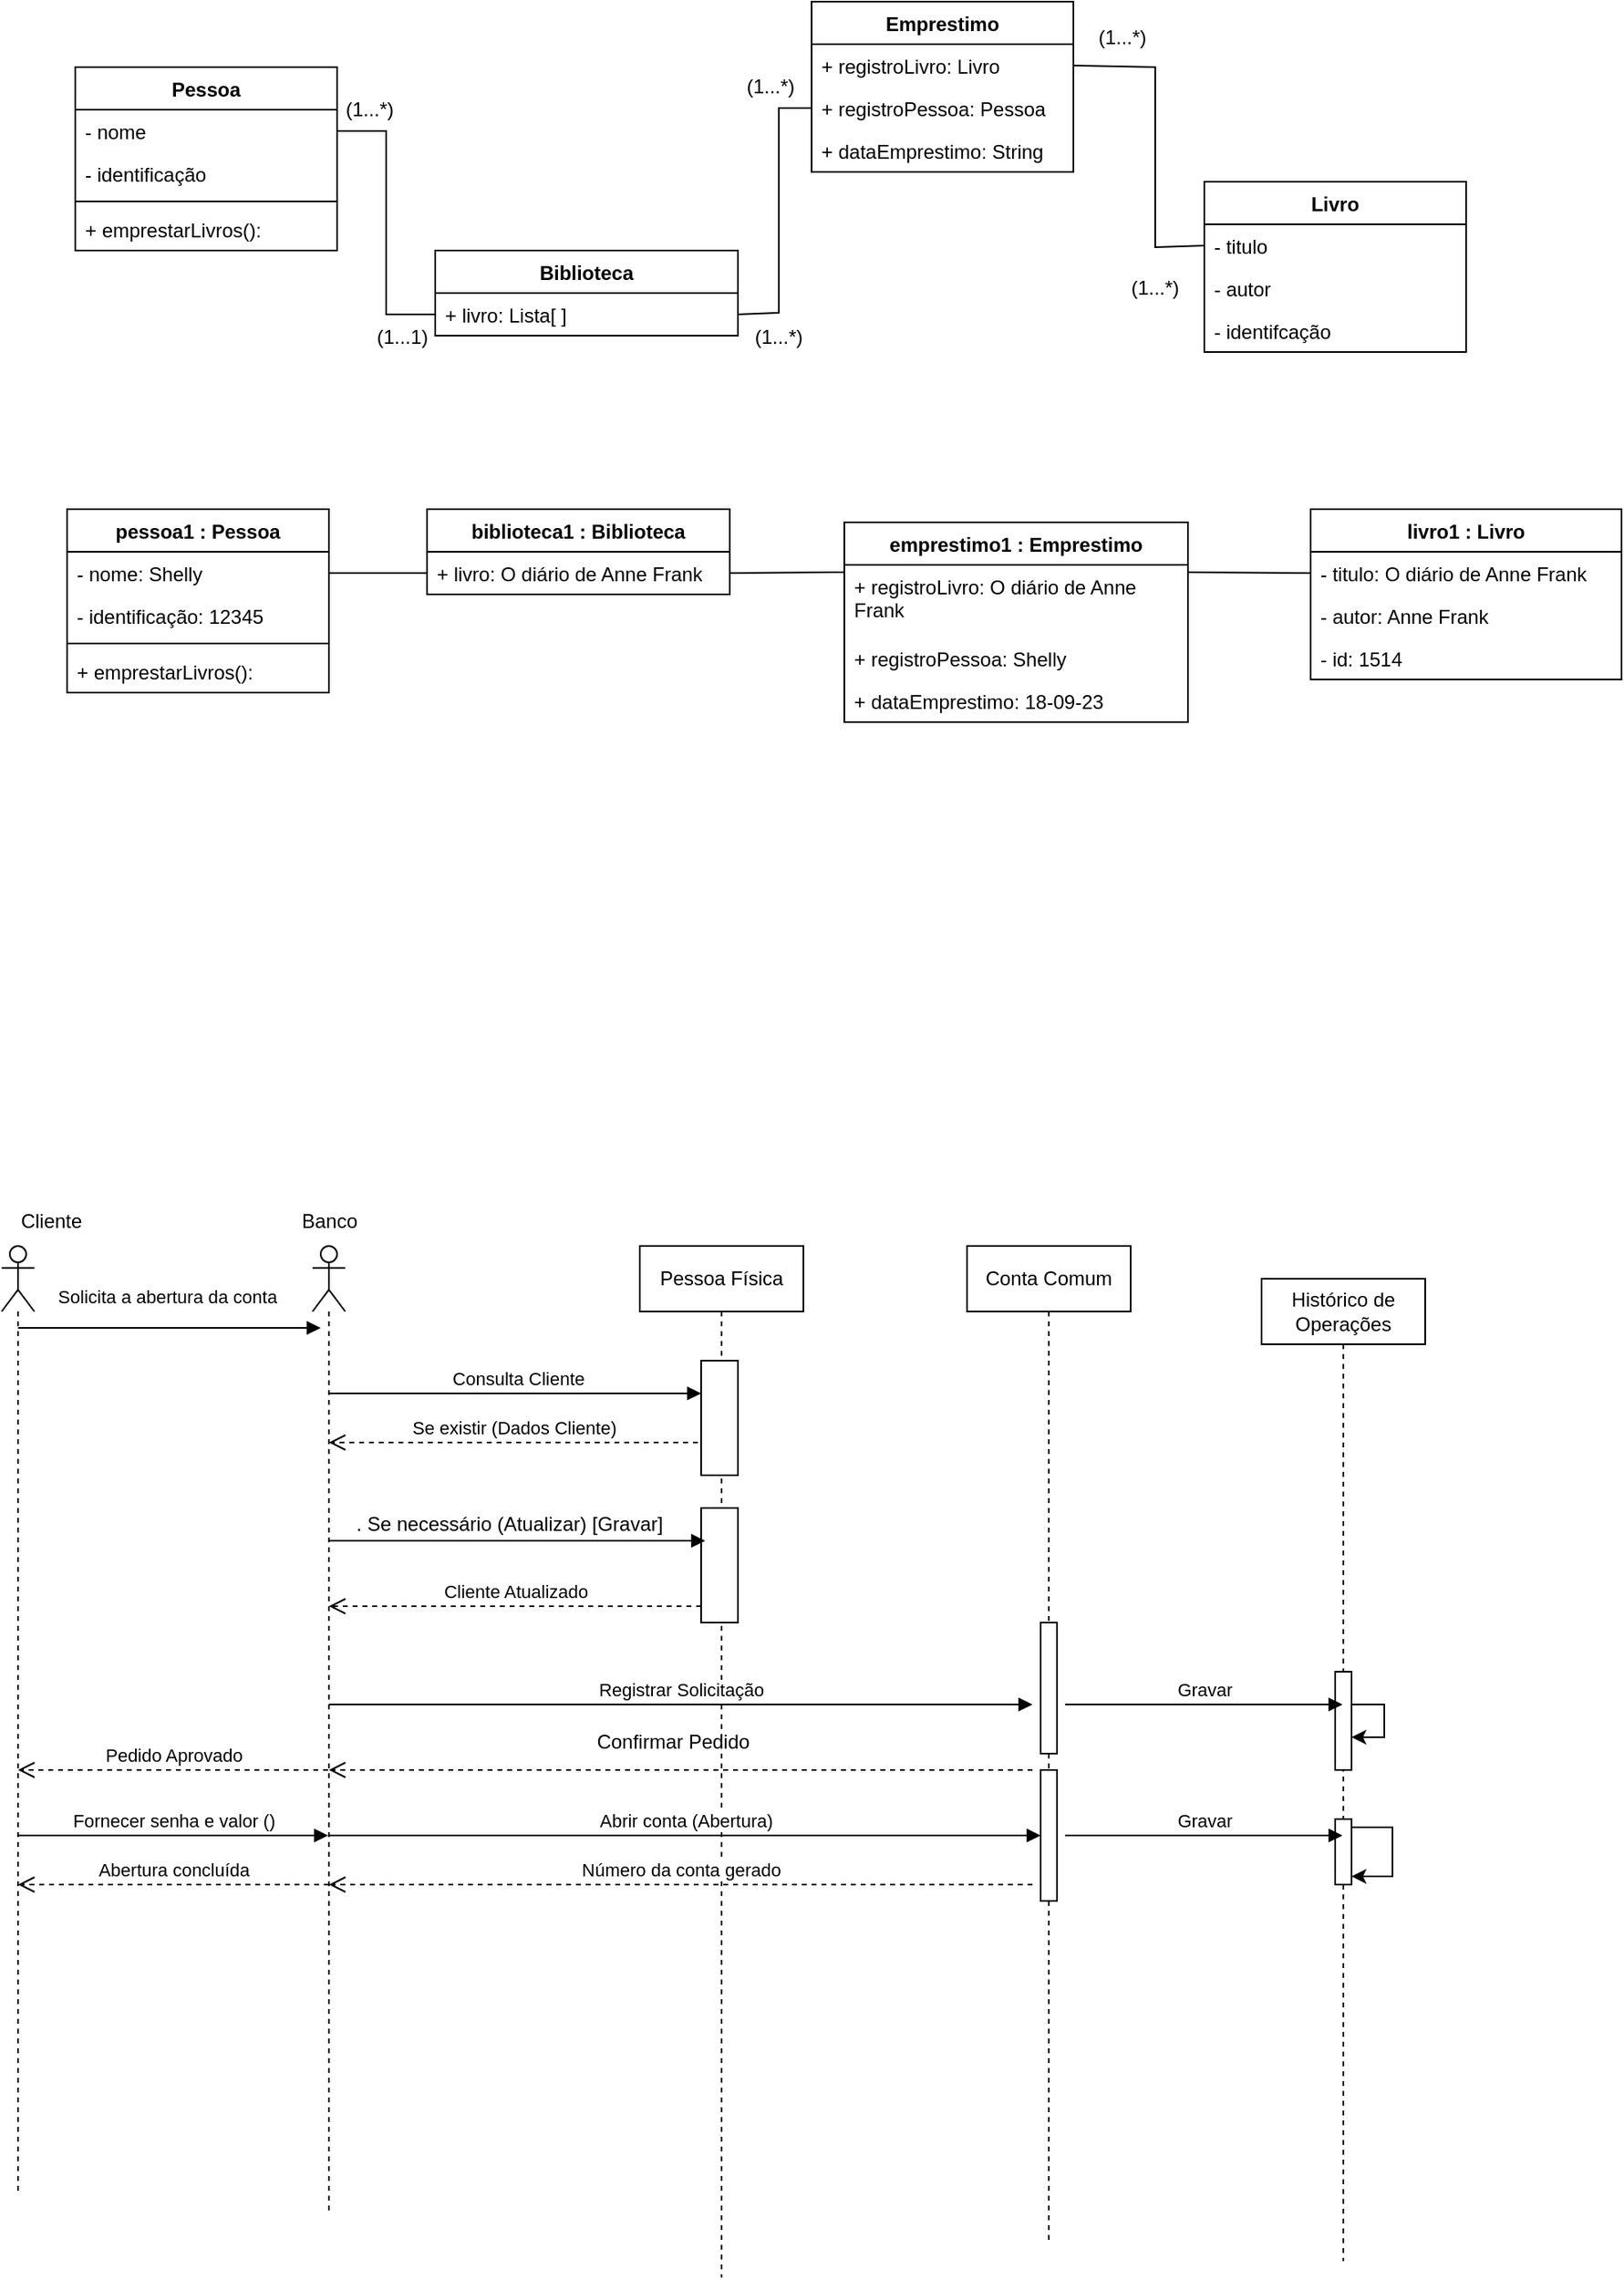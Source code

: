 <mxfile version="21.7.2" type="github">
  <diagram name="Page-1" id="2YBvvXClWsGukQMizWep">
    <mxGraphModel dx="1500" dy="1927" grid="1" gridSize="10" guides="1" tooltips="1" connect="1" arrows="1" fold="1" page="1" pageScale="1" pageWidth="850" pageHeight="1100" math="0" shadow="0">
      <root>
        <mxCell id="0" />
        <mxCell id="1" parent="0" />
        <mxCell id="n03E6yYdjvNQgH4y66OZ-6" value="" style="shape=umlLifeline;perimeter=lifelinePerimeter;whiteSpace=wrap;html=1;container=1;dropTarget=0;collapsible=0;recursiveResize=0;outlineConnect=0;portConstraint=eastwest;newEdgeStyle={&quot;curved&quot;:0,&quot;rounded&quot;:0};participant=umlActor;" vertex="1" parent="1">
          <mxGeometry x="80" y="240" width="20" height="580" as="geometry" />
        </mxCell>
        <mxCell id="n03E6yYdjvNQgH4y66OZ-8" value="Cliente" style="text;html=1;align=center;verticalAlign=middle;resizable=0;points=[];autosize=1;strokeColor=none;fillColor=none;" vertex="1" parent="1">
          <mxGeometry x="80" y="210" width="60" height="30" as="geometry" />
        </mxCell>
        <mxCell id="n03E6yYdjvNQgH4y66OZ-9" value="" style="shape=umlLifeline;perimeter=lifelinePerimeter;whiteSpace=wrap;html=1;container=1;dropTarget=0;collapsible=0;recursiveResize=0;outlineConnect=0;portConstraint=eastwest;newEdgeStyle={&quot;curved&quot;:0,&quot;rounded&quot;:0};participant=umlActor;" vertex="1" parent="1">
          <mxGeometry x="270" y="240" width="20" height="590" as="geometry" />
        </mxCell>
        <mxCell id="n03E6yYdjvNQgH4y66OZ-11" value="Banco" style="text;html=1;align=center;verticalAlign=middle;resizable=0;points=[];autosize=1;strokeColor=none;fillColor=none;" vertex="1" parent="1">
          <mxGeometry x="250" y="210" width="60" height="30" as="geometry" />
        </mxCell>
        <mxCell id="n03E6yYdjvNQgH4y66OZ-15" value="Solicita a abertura da conta" style="html=1;verticalAlign=bottom;endArrow=block;curved=0;rounded=0;" edge="1" parent="1">
          <mxGeometry x="0.075" y="10" width="80" relative="1" as="geometry">
            <mxPoint x="110.5" y="290" as="sourcePoint" />
            <mxPoint x="275" y="290" as="targetPoint" />
            <Array as="points">
              <mxPoint x="90" y="290" />
              <mxPoint x="190.5" y="290" />
            </Array>
            <mxPoint x="1" as="offset" />
          </mxGeometry>
        </mxCell>
        <mxCell id="n03E6yYdjvNQgH4y66OZ-20" value="&amp;nbsp;Consulta Cliente" style="html=1;verticalAlign=bottom;endArrow=block;curved=0;rounded=0;" edge="1" parent="1" target="n03E6yYdjvNQgH4y66OZ-24">
          <mxGeometry width="80" relative="1" as="geometry">
            <mxPoint x="280" y="330" as="sourcePoint" />
            <mxPoint x="440" y="330" as="targetPoint" />
            <Array as="points">
              <mxPoint x="420" y="330" />
            </Array>
          </mxGeometry>
        </mxCell>
        <mxCell id="n03E6yYdjvNQgH4y66OZ-21" value="Pessoa Física" style="shape=umlLifeline;perimeter=lifelinePerimeter;whiteSpace=wrap;html=1;container=1;dropTarget=0;collapsible=0;recursiveResize=0;outlineConnect=0;portConstraint=eastwest;newEdgeStyle={&quot;curved&quot;:0,&quot;rounded&quot;:0};" vertex="1" parent="1">
          <mxGeometry x="470" y="240" width="100" height="630" as="geometry" />
        </mxCell>
        <mxCell id="n03E6yYdjvNQgH4y66OZ-24" value="" style="html=1;points=[[0,0,0,0,5],[0,1,0,0,-5],[1,0,0,0,5],[1,1,0,0,-5]];perimeter=orthogonalPerimeter;outlineConnect=0;targetShapes=umlLifeline;portConstraint=eastwest;newEdgeStyle={&quot;curved&quot;:0,&quot;rounded&quot;:0};" vertex="1" parent="n03E6yYdjvNQgH4y66OZ-21">
          <mxGeometry x="37.5" y="70" width="22.5" height="70" as="geometry" />
        </mxCell>
        <mxCell id="n03E6yYdjvNQgH4y66OZ-33" value="" style="html=1;points=[[0,0,0,0,5],[0,1,0,0,-5],[1,0,0,0,5],[1,1,0,0,-5]];perimeter=orthogonalPerimeter;outlineConnect=0;targetShapes=umlLifeline;portConstraint=eastwest;newEdgeStyle={&quot;curved&quot;:0,&quot;rounded&quot;:0};" vertex="1" parent="n03E6yYdjvNQgH4y66OZ-21">
          <mxGeometry x="37.5" y="160" width="22.5" height="70" as="geometry" />
        </mxCell>
        <mxCell id="n03E6yYdjvNQgH4y66OZ-22" value="Conta Comum" style="shape=umlLifeline;whiteSpace=wrap;html=1;container=1;dropTarget=0;collapsible=0;recursiveResize=0;outlineConnect=0;portConstraint=eastwest;newEdgeStyle={&quot;curved&quot;:0,&quot;rounded&quot;:0};points=[[0,0,0,0,5],[0,1,0,0,-5],[1,0,0,0,5],[1,1,0,0,-5]];perimeter=rectanglePerimeter;targetShapes=umlLifeline;participant=label;" vertex="1" parent="1">
          <mxGeometry x="670" y="240" width="100" height="610" as="geometry" />
        </mxCell>
        <mxCell id="n03E6yYdjvNQgH4y66OZ-40" value="" style="html=1;points=[[0,0,0,0,5],[0,1,0,0,-5],[1,0,0,0,5],[1,1,0,0,-5]];perimeter=orthogonalPerimeter;outlineConnect=0;targetShapes=umlLifeline;portConstraint=eastwest;newEdgeStyle={&quot;curved&quot;:0,&quot;rounded&quot;:0};" vertex="1" parent="n03E6yYdjvNQgH4y66OZ-22">
          <mxGeometry x="45" y="230" width="10" height="80" as="geometry" />
        </mxCell>
        <mxCell id="n03E6yYdjvNQgH4y66OZ-47" value="" style="html=1;points=[[0,0,0,0,5],[0,1,0,0,-5],[1,0,0,0,5],[1,1,0,0,-5]];perimeter=orthogonalPerimeter;outlineConnect=0;targetShapes=umlLifeline;portConstraint=eastwest;newEdgeStyle={&quot;curved&quot;:0,&quot;rounded&quot;:0};direction=west;" vertex="1" parent="n03E6yYdjvNQgH4y66OZ-22">
          <mxGeometry x="45" y="320" width="10" height="80" as="geometry" />
        </mxCell>
        <mxCell id="n03E6yYdjvNQgH4y66OZ-23" value="Se existir (Dados Cliente)" style="html=1;verticalAlign=bottom;endArrow=open;dashed=1;endSize=8;curved=0;rounded=0;" edge="1" parent="1" target="n03E6yYdjvNQgH4y66OZ-9">
          <mxGeometry relative="1" as="geometry">
            <mxPoint x="505.5" y="360" as="sourcePoint" />
            <mxPoint x="345" y="360" as="targetPoint" />
          </mxGeometry>
        </mxCell>
        <mxCell id="n03E6yYdjvNQgH4y66OZ-30" value="Histórico de Operações" style="shape=umlLifeline;perimeter=lifelinePerimeter;whiteSpace=wrap;html=1;container=1;dropTarget=0;collapsible=0;recursiveResize=0;outlineConnect=0;portConstraint=eastwest;newEdgeStyle={&quot;curved&quot;:0,&quot;rounded&quot;:0};" vertex="1" parent="1">
          <mxGeometry x="850" y="260" width="100" height="600" as="geometry" />
        </mxCell>
        <mxCell id="n03E6yYdjvNQgH4y66OZ-28" value="" style="html=1;points=[[0,0,0,0,5],[0,1,0,0,-5],[1,0,0,0,5],[1,1,0,0,-5]];perimeter=orthogonalPerimeter;outlineConnect=0;targetShapes=umlLifeline;portConstraint=eastwest;newEdgeStyle={&quot;curved&quot;:0,&quot;rounded&quot;:0};" vertex="1" parent="n03E6yYdjvNQgH4y66OZ-30">
          <mxGeometry x="45" y="240" width="10" height="60" as="geometry" />
        </mxCell>
        <mxCell id="n03E6yYdjvNQgH4y66OZ-29" value="" style="endArrow=classic;startArrow=none;html=1;rounded=0;startFill=0;" edge="1" parent="n03E6yYdjvNQgH4y66OZ-30" source="n03E6yYdjvNQgH4y66OZ-28" target="n03E6yYdjvNQgH4y66OZ-28">
          <mxGeometry width="50" height="50" relative="1" as="geometry">
            <mxPoint x="-430" y="170" as="sourcePoint" />
            <mxPoint x="-380" y="120" as="targetPoint" />
          </mxGeometry>
        </mxCell>
        <mxCell id="n03E6yYdjvNQgH4y66OZ-50" value="" style="html=1;points=[[0,0,0,0,5],[0,1,0,0,-5],[1,0,0,0,5],[1,1,0,0,-5]];perimeter=orthogonalPerimeter;outlineConnect=0;targetShapes=umlLifeline;portConstraint=eastwest;newEdgeStyle={&quot;curved&quot;:0,&quot;rounded&quot;:0};" vertex="1" parent="n03E6yYdjvNQgH4y66OZ-30">
          <mxGeometry x="45" y="330" width="10" height="40" as="geometry" />
        </mxCell>
        <mxCell id="n03E6yYdjvNQgH4y66OZ-55" style="edgeStyle=orthogonalEdgeStyle;rounded=0;orthogonalLoop=1;jettySize=auto;html=1;curved=0;exitX=1;exitY=0;exitDx=0;exitDy=5;exitPerimeter=0;entryX=1;entryY=1;entryDx=0;entryDy=-5;entryPerimeter=0;" edge="1" parent="n03E6yYdjvNQgH4y66OZ-30" source="n03E6yYdjvNQgH4y66OZ-50" target="n03E6yYdjvNQgH4y66OZ-50">
          <mxGeometry relative="1" as="geometry">
            <Array as="points">
              <mxPoint x="80" y="335" />
              <mxPoint x="80" y="365" />
            </Array>
          </mxGeometry>
        </mxCell>
        <mxCell id="n03E6yYdjvNQgH4y66OZ-34" value="" style="html=1;verticalAlign=bottom;endArrow=block;curved=0;rounded=0;" edge="1" parent="1" source="n03E6yYdjvNQgH4y66OZ-9">
          <mxGeometry width="80" relative="1" as="geometry">
            <mxPoint x="330" y="420" as="sourcePoint" />
            <mxPoint x="510" y="420" as="targetPoint" />
          </mxGeometry>
        </mxCell>
        <mxCell id="n03E6yYdjvNQgH4y66OZ-35" value=". Se necessário (Atualizar) [Gravar]" style="text;html=1;align=center;verticalAlign=middle;resizable=0;points=[];autosize=1;strokeColor=none;fillColor=none;" vertex="1" parent="1">
          <mxGeometry x="285" y="395" width="210" height="30" as="geometry" />
        </mxCell>
        <mxCell id="n03E6yYdjvNQgH4y66OZ-36" value="Cliente Atualizado" style="html=1;verticalAlign=bottom;endArrow=open;dashed=1;endSize=8;curved=0;rounded=0;" edge="1" parent="1" source="n03E6yYdjvNQgH4y66OZ-33">
          <mxGeometry relative="1" as="geometry">
            <mxPoint x="500" y="460" as="sourcePoint" />
            <mxPoint x="280" y="460" as="targetPoint" />
          </mxGeometry>
        </mxCell>
        <mxCell id="n03E6yYdjvNQgH4y66OZ-37" value="Registrar Solicitação" style="html=1;verticalAlign=bottom;endArrow=block;curved=0;rounded=0;" edge="1" parent="1">
          <mxGeometry width="80" relative="1" as="geometry">
            <mxPoint x="280" y="520" as="sourcePoint" />
            <mxPoint x="710" y="520" as="targetPoint" />
          </mxGeometry>
        </mxCell>
        <mxCell id="n03E6yYdjvNQgH4y66OZ-39" value="" style="html=1;verticalAlign=bottom;endArrow=open;dashed=1;endSize=8;curved=0;rounded=0;" edge="1" parent="1" target="n03E6yYdjvNQgH4y66OZ-9">
          <mxGeometry relative="1" as="geometry">
            <mxPoint x="710" y="560" as="sourcePoint" />
            <mxPoint x="810" y="560" as="targetPoint" />
          </mxGeometry>
        </mxCell>
        <mxCell id="n03E6yYdjvNQgH4y66OZ-41" value="Gravar" style="html=1;verticalAlign=bottom;endArrow=block;curved=0;rounded=0;" edge="1" parent="1" target="n03E6yYdjvNQgH4y66OZ-30">
          <mxGeometry width="80" relative="1" as="geometry">
            <mxPoint x="730" y="520" as="sourcePoint" />
            <mxPoint x="810" y="520" as="targetPoint" />
          </mxGeometry>
        </mxCell>
        <mxCell id="n03E6yYdjvNQgH4y66OZ-42" value="Confirmar Pedido" style="text;html=1;align=center;verticalAlign=middle;resizable=0;points=[];autosize=1;strokeColor=none;fillColor=none;" vertex="1" parent="1">
          <mxGeometry x="430" y="528" width="120" height="30" as="geometry" />
        </mxCell>
        <mxCell id="n03E6yYdjvNQgH4y66OZ-44" value="Pedido Aprovado" style="html=1;verticalAlign=bottom;endArrow=open;dashed=1;endSize=8;curved=0;rounded=0;" edge="1" parent="1" source="n03E6yYdjvNQgH4y66OZ-9">
          <mxGeometry relative="1" as="geometry">
            <mxPoint x="250" y="560" as="sourcePoint" />
            <mxPoint x="90" y="560" as="targetPoint" />
          </mxGeometry>
        </mxCell>
        <mxCell id="n03E6yYdjvNQgH4y66OZ-45" value="Fornecer senha e valor ()" style="html=1;verticalAlign=bottom;endArrow=block;curved=0;rounded=0;" edge="1" parent="1" target="n03E6yYdjvNQgH4y66OZ-9">
          <mxGeometry width="80" relative="1" as="geometry">
            <mxPoint x="90" y="600" as="sourcePoint" />
            <mxPoint x="170" y="600" as="targetPoint" />
          </mxGeometry>
        </mxCell>
        <mxCell id="n03E6yYdjvNQgH4y66OZ-46" value="Abrir conta (Abertura)" style="html=1;verticalAlign=bottom;endArrow=block;curved=0;rounded=0;" edge="1" parent="1" target="n03E6yYdjvNQgH4y66OZ-47">
          <mxGeometry width="80" relative="1" as="geometry">
            <mxPoint x="280" y="600" as="sourcePoint" />
            <mxPoint x="717" y="595" as="targetPoint" />
          </mxGeometry>
        </mxCell>
        <mxCell id="n03E6yYdjvNQgH4y66OZ-49" value="Gravar" style="html=1;verticalAlign=bottom;endArrow=block;curved=0;rounded=0;" edge="1" parent="1" target="n03E6yYdjvNQgH4y66OZ-30">
          <mxGeometry width="80" relative="1" as="geometry">
            <mxPoint x="730" y="600" as="sourcePoint" />
            <mxPoint x="810" y="600" as="targetPoint" />
            <Array as="points">
              <mxPoint x="840" y="600" />
            </Array>
          </mxGeometry>
        </mxCell>
        <mxCell id="n03E6yYdjvNQgH4y66OZ-56" value="Número da conta gerado" style="html=1;verticalAlign=bottom;endArrow=open;dashed=1;endSize=8;curved=0;rounded=0;" edge="1" parent="1" target="n03E6yYdjvNQgH4y66OZ-9">
          <mxGeometry relative="1" as="geometry">
            <mxPoint x="710" y="630" as="sourcePoint" />
            <mxPoint x="630" y="630" as="targetPoint" />
          </mxGeometry>
        </mxCell>
        <mxCell id="n03E6yYdjvNQgH4y66OZ-57" value="Abertura concluída" style="html=1;verticalAlign=bottom;endArrow=open;dashed=1;endSize=8;curved=0;rounded=0;" edge="1" parent="1" target="n03E6yYdjvNQgH4y66OZ-6">
          <mxGeometry relative="1" as="geometry">
            <mxPoint x="280" y="630" as="sourcePoint" />
            <mxPoint x="200" y="630" as="targetPoint" />
          </mxGeometry>
        </mxCell>
        <mxCell id="n03E6yYdjvNQgH4y66OZ-58" value="biblioteca1 : Biblioteca" style="swimlane;fontStyle=1;align=center;verticalAlign=top;childLayout=stackLayout;horizontal=1;startSize=26;horizontalStack=0;resizeParent=1;resizeParentMax=0;resizeLast=0;collapsible=1;marginBottom=0;whiteSpace=wrap;html=1;" vertex="1" parent="1">
          <mxGeometry x="340" y="-210" width="185" height="52" as="geometry" />
        </mxCell>
        <mxCell id="n03E6yYdjvNQgH4y66OZ-59" value="+ livro: O diário de Anne Frank" style="text;strokeColor=none;fillColor=none;align=left;verticalAlign=top;spacingLeft=4;spacingRight=4;overflow=hidden;rotatable=0;points=[[0,0.5],[1,0.5]];portConstraint=eastwest;whiteSpace=wrap;html=1;" vertex="1" parent="n03E6yYdjvNQgH4y66OZ-58">
          <mxGeometry y="26" width="185" height="26" as="geometry" />
        </mxCell>
        <mxCell id="n03E6yYdjvNQgH4y66OZ-60" value="livro1 : Livro" style="swimlane;fontStyle=1;align=center;verticalAlign=top;childLayout=stackLayout;horizontal=1;startSize=26;horizontalStack=0;resizeParent=1;resizeParentMax=0;resizeLast=0;collapsible=1;marginBottom=0;whiteSpace=wrap;html=1;" vertex="1" parent="1">
          <mxGeometry x="880" y="-210" width="190" height="104" as="geometry" />
        </mxCell>
        <mxCell id="n03E6yYdjvNQgH4y66OZ-61" value="- titulo: O diário de Anne Frank" style="text;strokeColor=none;fillColor=none;align=left;verticalAlign=top;spacingLeft=4;spacingRight=4;overflow=hidden;rotatable=0;points=[[0,0.5],[1,0.5]];portConstraint=eastwest;whiteSpace=wrap;html=1;" vertex="1" parent="n03E6yYdjvNQgH4y66OZ-60">
          <mxGeometry y="26" width="190" height="26" as="geometry" />
        </mxCell>
        <mxCell id="n03E6yYdjvNQgH4y66OZ-62" value="- autor: Anne Frank&amp;nbsp;" style="text;strokeColor=none;fillColor=none;align=left;verticalAlign=top;spacingLeft=4;spacingRight=4;overflow=hidden;rotatable=0;points=[[0,0.5],[1,0.5]];portConstraint=eastwest;whiteSpace=wrap;html=1;" vertex="1" parent="n03E6yYdjvNQgH4y66OZ-60">
          <mxGeometry y="52" width="190" height="26" as="geometry" />
        </mxCell>
        <mxCell id="n03E6yYdjvNQgH4y66OZ-63" value="- id: 1514" style="text;strokeColor=none;fillColor=none;align=left;verticalAlign=top;spacingLeft=4;spacingRight=4;overflow=hidden;rotatable=0;points=[[0,0.5],[1,0.5]];portConstraint=eastwest;whiteSpace=wrap;html=1;" vertex="1" parent="n03E6yYdjvNQgH4y66OZ-60">
          <mxGeometry y="78" width="190" height="26" as="geometry" />
        </mxCell>
        <mxCell id="n03E6yYdjvNQgH4y66OZ-64" value="pessoa1 : Pessoa" style="swimlane;fontStyle=1;align=center;verticalAlign=top;childLayout=stackLayout;horizontal=1;startSize=26;horizontalStack=0;resizeParent=1;resizeParentMax=0;resizeLast=0;collapsible=1;marginBottom=0;whiteSpace=wrap;html=1;" vertex="1" parent="1">
          <mxGeometry x="120" y="-210" width="160" height="112" as="geometry" />
        </mxCell>
        <mxCell id="n03E6yYdjvNQgH4y66OZ-65" value="- nome: Shelly" style="text;strokeColor=none;fillColor=none;align=left;verticalAlign=top;spacingLeft=4;spacingRight=4;overflow=hidden;rotatable=0;points=[[0,0.5],[1,0.5]];portConstraint=eastwest;whiteSpace=wrap;html=1;" vertex="1" parent="n03E6yYdjvNQgH4y66OZ-64">
          <mxGeometry y="26" width="160" height="26" as="geometry" />
        </mxCell>
        <mxCell id="n03E6yYdjvNQgH4y66OZ-66" value="- identificação: 12345" style="text;strokeColor=none;fillColor=none;align=left;verticalAlign=top;spacingLeft=4;spacingRight=4;overflow=hidden;rotatable=0;points=[[0,0.5],[1,0.5]];portConstraint=eastwest;whiteSpace=wrap;html=1;" vertex="1" parent="n03E6yYdjvNQgH4y66OZ-64">
          <mxGeometry y="52" width="160" height="26" as="geometry" />
        </mxCell>
        <mxCell id="n03E6yYdjvNQgH4y66OZ-67" value="" style="line;strokeWidth=1;fillColor=none;align=left;verticalAlign=middle;spacingTop=-1;spacingLeft=3;spacingRight=3;rotatable=0;labelPosition=right;points=[];portConstraint=eastwest;strokeColor=inherit;" vertex="1" parent="n03E6yYdjvNQgH4y66OZ-64">
          <mxGeometry y="78" width="160" height="8" as="geometry" />
        </mxCell>
        <mxCell id="n03E6yYdjvNQgH4y66OZ-68" value="+ emprestarLivros():" style="text;strokeColor=none;fillColor=none;align=left;verticalAlign=top;spacingLeft=4;spacingRight=4;overflow=hidden;rotatable=0;points=[[0,0.5],[1,0.5]];portConstraint=eastwest;whiteSpace=wrap;html=1;" vertex="1" parent="n03E6yYdjvNQgH4y66OZ-64">
          <mxGeometry y="86" width="160" height="26" as="geometry" />
        </mxCell>
        <mxCell id="n03E6yYdjvNQgH4y66OZ-69" value="emprestimo1 : Emprestimo" style="swimlane;fontStyle=1;align=center;verticalAlign=top;childLayout=stackLayout;horizontal=1;startSize=26;horizontalStack=0;resizeParent=1;resizeParentMax=0;resizeLast=0;collapsible=1;marginBottom=0;whiteSpace=wrap;html=1;" vertex="1" parent="1">
          <mxGeometry x="595" y="-202" width="210" height="122" as="geometry" />
        </mxCell>
        <mxCell id="n03E6yYdjvNQgH4y66OZ-70" value="+ registroLivro: O diário de Anne Frank" style="text;strokeColor=none;fillColor=none;align=left;verticalAlign=top;spacingLeft=4;spacingRight=4;overflow=hidden;rotatable=0;points=[[0,0.5],[1,0.5]];portConstraint=eastwest;whiteSpace=wrap;html=1;" vertex="1" parent="n03E6yYdjvNQgH4y66OZ-69">
          <mxGeometry y="26" width="210" height="44" as="geometry" />
        </mxCell>
        <mxCell id="n03E6yYdjvNQgH4y66OZ-71" value="+ registroPessoa: Shelly" style="text;strokeColor=none;fillColor=none;align=left;verticalAlign=top;spacingLeft=4;spacingRight=4;overflow=hidden;rotatable=0;points=[[0,0.5],[1,0.5]];portConstraint=eastwest;whiteSpace=wrap;html=1;" vertex="1" parent="n03E6yYdjvNQgH4y66OZ-69">
          <mxGeometry y="70" width="210" height="26" as="geometry" />
        </mxCell>
        <mxCell id="n03E6yYdjvNQgH4y66OZ-72" value="+ dataEmprestimo: 18-09-23" style="text;strokeColor=none;fillColor=none;align=left;verticalAlign=top;spacingLeft=4;spacingRight=4;overflow=hidden;rotatable=0;points=[[0,0.5],[1,0.5]];portConstraint=eastwest;whiteSpace=wrap;html=1;" vertex="1" parent="n03E6yYdjvNQgH4y66OZ-69">
          <mxGeometry y="96" width="210" height="26" as="geometry" />
        </mxCell>
        <mxCell id="n03E6yYdjvNQgH4y66OZ-73" value="" style="endArrow=none;html=1;rounded=0;exitX=1;exitY=0.5;exitDx=0;exitDy=0;entryX=0;entryY=0.5;entryDx=0;entryDy=0;" edge="1" parent="1" source="n03E6yYdjvNQgH4y66OZ-65" target="n03E6yYdjvNQgH4y66OZ-59">
          <mxGeometry width="50" height="50" relative="1" as="geometry">
            <mxPoint x="553" y="-116" as="sourcePoint" />
            <mxPoint x="603" y="-166" as="targetPoint" />
          </mxGeometry>
        </mxCell>
        <mxCell id="n03E6yYdjvNQgH4y66OZ-74" value="" style="endArrow=none;html=1;rounded=0;exitX=1;exitY=0.5;exitDx=0;exitDy=0;entryX=0;entryY=0.25;entryDx=0;entryDy=0;" edge="1" parent="1" source="n03E6yYdjvNQgH4y66OZ-59" target="n03E6yYdjvNQgH4y66OZ-69">
          <mxGeometry width="50" height="50" relative="1" as="geometry">
            <mxPoint x="553" y="-116" as="sourcePoint" />
            <mxPoint x="603" y="-166" as="targetPoint" />
          </mxGeometry>
        </mxCell>
        <mxCell id="n03E6yYdjvNQgH4y66OZ-75" value="" style="endArrow=none;html=1;rounded=0;exitX=1;exitY=0.25;exitDx=0;exitDy=0;entryX=0;entryY=0.5;entryDx=0;entryDy=0;" edge="1" parent="1" source="n03E6yYdjvNQgH4y66OZ-69" target="n03E6yYdjvNQgH4y66OZ-61">
          <mxGeometry width="50" height="50" relative="1" as="geometry">
            <mxPoint x="553" y="-116" as="sourcePoint" />
            <mxPoint x="603" y="-166" as="targetPoint" />
          </mxGeometry>
        </mxCell>
        <mxCell id="n03E6yYdjvNQgH4y66OZ-76" value="Biblioteca" style="swimlane;fontStyle=1;align=center;verticalAlign=top;childLayout=stackLayout;horizontal=1;startSize=26;horizontalStack=0;resizeParent=1;resizeParentMax=0;resizeLast=0;collapsible=1;marginBottom=0;whiteSpace=wrap;html=1;" vertex="1" parent="1">
          <mxGeometry x="345" y="-368" width="185" height="52" as="geometry" />
        </mxCell>
        <mxCell id="n03E6yYdjvNQgH4y66OZ-77" value="+ livro: Lista[ ]" style="text;strokeColor=none;fillColor=none;align=left;verticalAlign=top;spacingLeft=4;spacingRight=4;overflow=hidden;rotatable=0;points=[[0,0.5],[1,0.5]];portConstraint=eastwest;whiteSpace=wrap;html=1;" vertex="1" parent="n03E6yYdjvNQgH4y66OZ-76">
          <mxGeometry y="26" width="185" height="26" as="geometry" />
        </mxCell>
        <mxCell id="n03E6yYdjvNQgH4y66OZ-78" value="Livro" style="swimlane;fontStyle=1;align=center;verticalAlign=top;childLayout=stackLayout;horizontal=1;startSize=26;horizontalStack=0;resizeParent=1;resizeParentMax=0;resizeLast=0;collapsible=1;marginBottom=0;whiteSpace=wrap;html=1;" vertex="1" parent="1">
          <mxGeometry x="815" y="-410" width="160" height="104" as="geometry" />
        </mxCell>
        <mxCell id="n03E6yYdjvNQgH4y66OZ-79" value="- titulo" style="text;strokeColor=none;fillColor=none;align=left;verticalAlign=top;spacingLeft=4;spacingRight=4;overflow=hidden;rotatable=0;points=[[0,0.5],[1,0.5]];portConstraint=eastwest;whiteSpace=wrap;html=1;" vertex="1" parent="n03E6yYdjvNQgH4y66OZ-78">
          <mxGeometry y="26" width="160" height="26" as="geometry" />
        </mxCell>
        <mxCell id="n03E6yYdjvNQgH4y66OZ-80" value="- autor" style="text;strokeColor=none;fillColor=none;align=left;verticalAlign=top;spacingLeft=4;spacingRight=4;overflow=hidden;rotatable=0;points=[[0,0.5],[1,0.5]];portConstraint=eastwest;whiteSpace=wrap;html=1;" vertex="1" parent="n03E6yYdjvNQgH4y66OZ-78">
          <mxGeometry y="52" width="160" height="26" as="geometry" />
        </mxCell>
        <mxCell id="n03E6yYdjvNQgH4y66OZ-81" value="- identifcação" style="text;strokeColor=none;fillColor=none;align=left;verticalAlign=top;spacingLeft=4;spacingRight=4;overflow=hidden;rotatable=0;points=[[0,0.5],[1,0.5]];portConstraint=eastwest;whiteSpace=wrap;html=1;" vertex="1" parent="n03E6yYdjvNQgH4y66OZ-78">
          <mxGeometry y="78" width="160" height="26" as="geometry" />
        </mxCell>
        <mxCell id="n03E6yYdjvNQgH4y66OZ-82" value="Pessoa" style="swimlane;fontStyle=1;align=center;verticalAlign=top;childLayout=stackLayout;horizontal=1;startSize=26;horizontalStack=0;resizeParent=1;resizeParentMax=0;resizeLast=0;collapsible=1;marginBottom=0;whiteSpace=wrap;html=1;" vertex="1" parent="1">
          <mxGeometry x="125" y="-480" width="160" height="112" as="geometry" />
        </mxCell>
        <mxCell id="n03E6yYdjvNQgH4y66OZ-83" value="- nome" style="text;strokeColor=none;fillColor=none;align=left;verticalAlign=top;spacingLeft=4;spacingRight=4;overflow=hidden;rotatable=0;points=[[0,0.5],[1,0.5]];portConstraint=eastwest;whiteSpace=wrap;html=1;" vertex="1" parent="n03E6yYdjvNQgH4y66OZ-82">
          <mxGeometry y="26" width="160" height="26" as="geometry" />
        </mxCell>
        <mxCell id="n03E6yYdjvNQgH4y66OZ-84" value="- identificação" style="text;strokeColor=none;fillColor=none;align=left;verticalAlign=top;spacingLeft=4;spacingRight=4;overflow=hidden;rotatable=0;points=[[0,0.5],[1,0.5]];portConstraint=eastwest;whiteSpace=wrap;html=1;" vertex="1" parent="n03E6yYdjvNQgH4y66OZ-82">
          <mxGeometry y="52" width="160" height="26" as="geometry" />
        </mxCell>
        <mxCell id="n03E6yYdjvNQgH4y66OZ-85" value="" style="line;strokeWidth=1;fillColor=none;align=left;verticalAlign=middle;spacingTop=-1;spacingLeft=3;spacingRight=3;rotatable=0;labelPosition=right;points=[];portConstraint=eastwest;strokeColor=inherit;" vertex="1" parent="n03E6yYdjvNQgH4y66OZ-82">
          <mxGeometry y="78" width="160" height="8" as="geometry" />
        </mxCell>
        <mxCell id="n03E6yYdjvNQgH4y66OZ-86" value="+ emprestarLivros():" style="text;strokeColor=none;fillColor=none;align=left;verticalAlign=top;spacingLeft=4;spacingRight=4;overflow=hidden;rotatable=0;points=[[0,0.5],[1,0.5]];portConstraint=eastwest;whiteSpace=wrap;html=1;" vertex="1" parent="n03E6yYdjvNQgH4y66OZ-82">
          <mxGeometry y="86" width="160" height="26" as="geometry" />
        </mxCell>
        <mxCell id="n03E6yYdjvNQgH4y66OZ-87" value="Emprestimo" style="swimlane;fontStyle=1;align=center;verticalAlign=top;childLayout=stackLayout;horizontal=1;startSize=26;horizontalStack=0;resizeParent=1;resizeParentMax=0;resizeLast=0;collapsible=1;marginBottom=0;whiteSpace=wrap;html=1;" vertex="1" parent="1">
          <mxGeometry x="575" y="-520" width="160" height="104" as="geometry" />
        </mxCell>
        <mxCell id="n03E6yYdjvNQgH4y66OZ-88" value="+ registroLivro: Livro" style="text;strokeColor=none;fillColor=none;align=left;verticalAlign=top;spacingLeft=4;spacingRight=4;overflow=hidden;rotatable=0;points=[[0,0.5],[1,0.5]];portConstraint=eastwest;whiteSpace=wrap;html=1;" vertex="1" parent="n03E6yYdjvNQgH4y66OZ-87">
          <mxGeometry y="26" width="160" height="26" as="geometry" />
        </mxCell>
        <mxCell id="n03E6yYdjvNQgH4y66OZ-89" value="+ registroPessoa: Pessoa" style="text;strokeColor=none;fillColor=none;align=left;verticalAlign=top;spacingLeft=4;spacingRight=4;overflow=hidden;rotatable=0;points=[[0,0.5],[1,0.5]];portConstraint=eastwest;whiteSpace=wrap;html=1;" vertex="1" parent="n03E6yYdjvNQgH4y66OZ-87">
          <mxGeometry y="52" width="160" height="26" as="geometry" />
        </mxCell>
        <mxCell id="n03E6yYdjvNQgH4y66OZ-90" value="+ dataEmprestimo: String" style="text;strokeColor=none;fillColor=none;align=left;verticalAlign=top;spacingLeft=4;spacingRight=4;overflow=hidden;rotatable=0;points=[[0,0.5],[1,0.5]];portConstraint=eastwest;whiteSpace=wrap;html=1;" vertex="1" parent="n03E6yYdjvNQgH4y66OZ-87">
          <mxGeometry y="78" width="160" height="26" as="geometry" />
        </mxCell>
        <mxCell id="n03E6yYdjvNQgH4y66OZ-91" value="" style="endArrow=none;html=1;rounded=0;exitX=1;exitY=0.5;exitDx=0;exitDy=0;entryX=0;entryY=0.5;entryDx=0;entryDy=0;" edge="1" parent="1" source="n03E6yYdjvNQgH4y66OZ-83" target="n03E6yYdjvNQgH4y66OZ-77">
          <mxGeometry width="50" height="50" relative="1" as="geometry">
            <mxPoint x="558" y="-386" as="sourcePoint" />
            <mxPoint x="608" y="-436" as="targetPoint" />
            <Array as="points">
              <mxPoint x="315" y="-441" />
              <mxPoint x="315" y="-329" />
            </Array>
          </mxGeometry>
        </mxCell>
        <mxCell id="n03E6yYdjvNQgH4y66OZ-92" value="" style="endArrow=none;html=1;rounded=0;exitX=1;exitY=0.5;exitDx=0;exitDy=0;entryX=0;entryY=0.5;entryDx=0;entryDy=0;" edge="1" parent="1" source="n03E6yYdjvNQgH4y66OZ-77" target="n03E6yYdjvNQgH4y66OZ-89">
          <mxGeometry width="50" height="50" relative="1" as="geometry">
            <mxPoint x="541" y="-329" as="sourcePoint" />
            <mxPoint x="606" y="-441" as="targetPoint" />
            <Array as="points">
              <mxPoint x="555" y="-330" />
              <mxPoint x="555" y="-455" />
            </Array>
          </mxGeometry>
        </mxCell>
        <mxCell id="n03E6yYdjvNQgH4y66OZ-93" value="" style="endArrow=none;html=1;rounded=0;exitX=1;exitY=0.5;exitDx=0;exitDy=0;entryX=0;entryY=0.5;entryDx=0;entryDy=0;" edge="1" parent="1" source="n03E6yYdjvNQgH4y66OZ-88" target="n03E6yYdjvNQgH4y66OZ-79">
          <mxGeometry width="50" height="50" relative="1" as="geometry">
            <mxPoint x="558" y="-386" as="sourcePoint" />
            <mxPoint x="608" y="-436" as="targetPoint" />
            <Array as="points">
              <mxPoint x="785" y="-480" />
              <mxPoint x="785" y="-370" />
            </Array>
          </mxGeometry>
        </mxCell>
        <mxCell id="n03E6yYdjvNQgH4y66OZ-94" value="(1...*)" style="text;html=1;strokeColor=none;fillColor=none;align=center;verticalAlign=middle;whiteSpace=wrap;rounded=0;" vertex="1" parent="1">
          <mxGeometry x="275" y="-469" width="60" height="30" as="geometry" />
        </mxCell>
        <mxCell id="n03E6yYdjvNQgH4y66OZ-95" value="(1...1)" style="text;html=1;strokeColor=none;fillColor=none;align=center;verticalAlign=middle;whiteSpace=wrap;rounded=0;" vertex="1" parent="1">
          <mxGeometry x="295" y="-330" width="60" height="30" as="geometry" />
        </mxCell>
        <mxCell id="n03E6yYdjvNQgH4y66OZ-96" value="(1...*)" style="text;html=1;strokeColor=none;fillColor=none;align=center;verticalAlign=middle;whiteSpace=wrap;rounded=0;" vertex="1" parent="1">
          <mxGeometry x="525" y="-330" width="60" height="30" as="geometry" />
        </mxCell>
        <mxCell id="n03E6yYdjvNQgH4y66OZ-97" value="(1...*)" style="text;html=1;strokeColor=none;fillColor=none;align=center;verticalAlign=middle;whiteSpace=wrap;rounded=0;" vertex="1" parent="1">
          <mxGeometry x="520" y="-483" width="60" height="30" as="geometry" />
        </mxCell>
        <mxCell id="n03E6yYdjvNQgH4y66OZ-98" value="(1...*)" style="text;html=1;strokeColor=none;fillColor=none;align=center;verticalAlign=middle;whiteSpace=wrap;rounded=0;" vertex="1" parent="1">
          <mxGeometry x="735" y="-513" width="60" height="30" as="geometry" />
        </mxCell>
        <mxCell id="n03E6yYdjvNQgH4y66OZ-99" value="(1...*)" style="text;html=1;strokeColor=none;fillColor=none;align=center;verticalAlign=middle;whiteSpace=wrap;rounded=0;" vertex="1" parent="1">
          <mxGeometry x="755" y="-360" width="60" height="30" as="geometry" />
        </mxCell>
      </root>
    </mxGraphModel>
  </diagram>
</mxfile>
